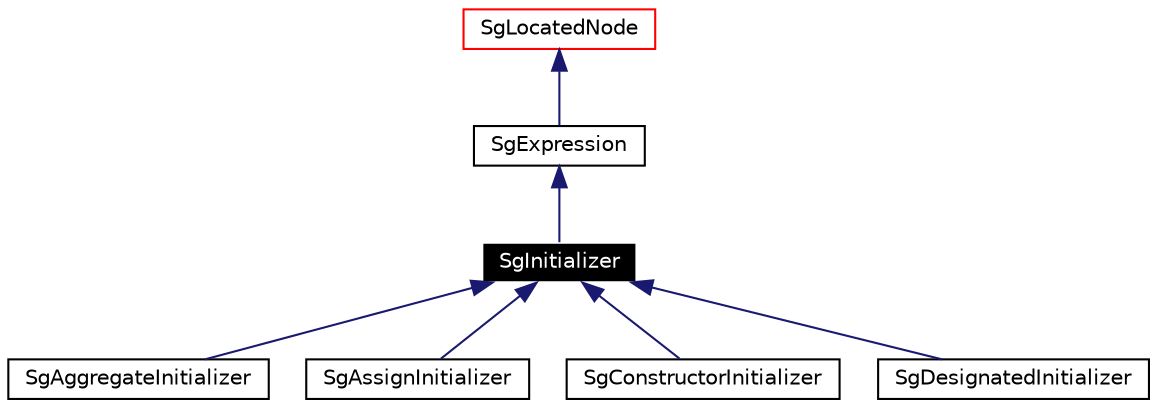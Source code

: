 digraph G
{
  edge [fontname="Helvetica",fontsize=10,labelfontname="Helvetica",labelfontsize=10];
  node [fontname="Helvetica",fontsize=10,shape=record];
  Node1 [label="SgInitializer",height=0.2,width=0.4,color="white", fillcolor="black", style="filled" fontcolor="white"];
  Node2 -> Node1 [dir=back,color="midnightblue",fontsize=10,style="solid",fontname="Helvetica"];
  Node2 [label="SgExpression",height=0.2,width=0.4,color="black",URL="$classSgExpression.html"];
  Node3 -> Node2 [dir=back,color="midnightblue",fontsize=10,style="solid",fontname="Helvetica"];
  Node3 [label="SgLocatedNode",height=0.2,width=0.4,color="red",URL="$classSgLocatedNode.html"];
  Node1 -> Node4 [dir=back,color="midnightblue",fontsize=10,style="solid",fontname="Helvetica"];
  Node4 [label="SgAggregateInitializer",height=0.2,width=0.4,color="black",URL="$classSgAggregateInitializer.html"];
  Node1 -> Node5 [dir=back,color="midnightblue",fontsize=10,style="solid",fontname="Helvetica"];
  Node5 [label="SgAssignInitializer",height=0.2,width=0.4,color="black",URL="$classSgAssignInitializer.html"];
  Node1 -> Node6 [dir=back,color="midnightblue",fontsize=10,style="solid",fontname="Helvetica"];
  Node6 [label="SgConstructorInitializer",height=0.2,width=0.4,color="black",URL="$classSgConstructorInitializer.html"];
  Node1 -> Node7 [dir=back,color="midnightblue",fontsize=10,style="solid",fontname="Helvetica"];
  Node7 [label="SgDesignatedInitializer",height=0.2,width=0.4,color="black",URL="$classSgDesignatedInitializer.html"];
}
